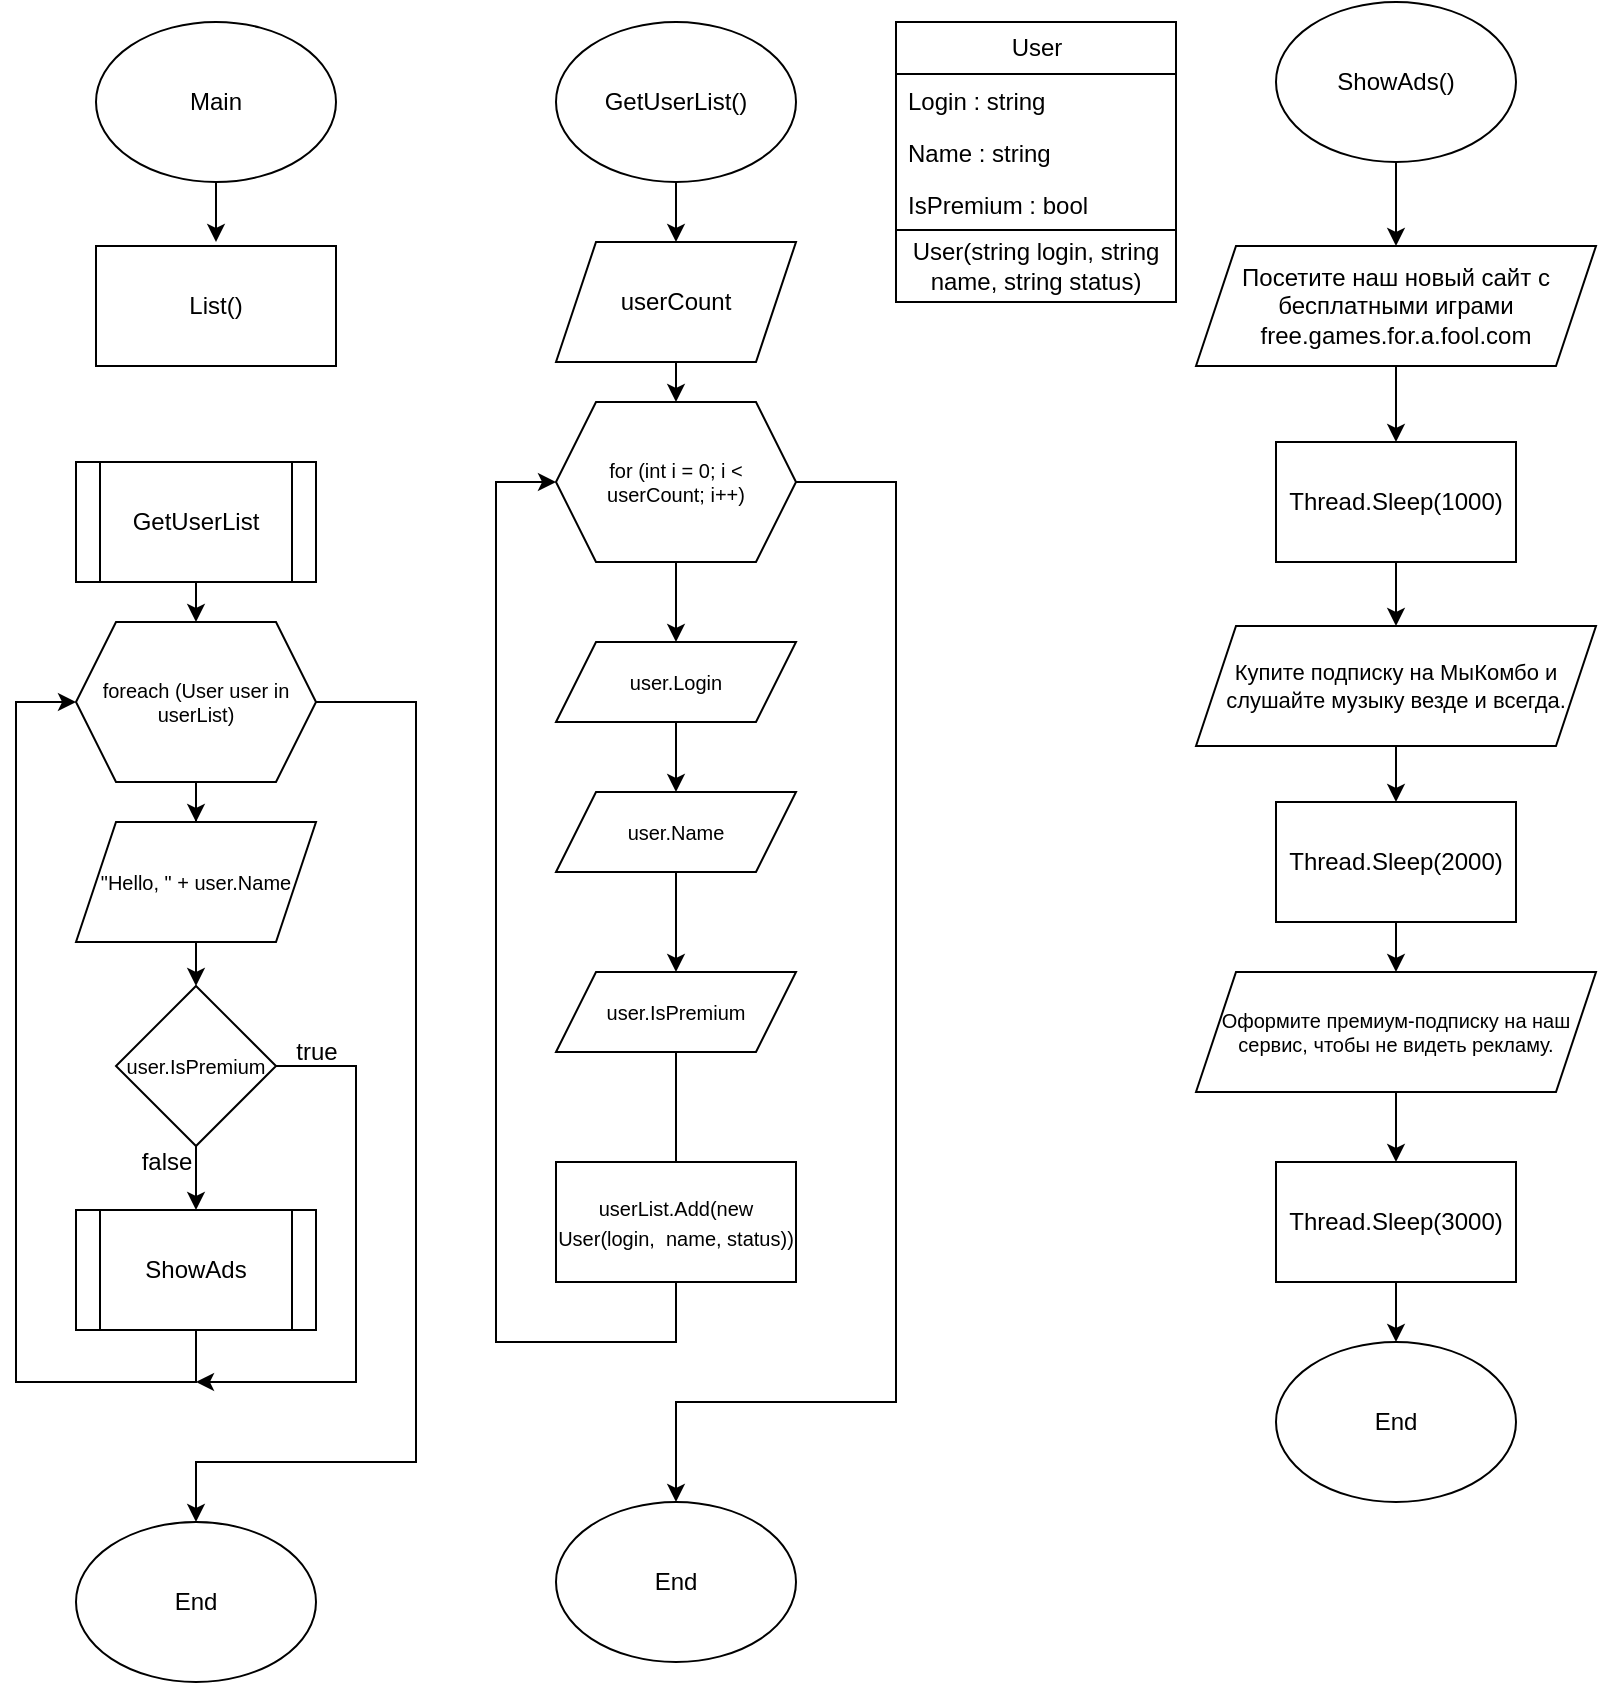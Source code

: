 <mxfile version="24.8.3">
  <diagram name="Page-1" id="2t1w9EjYc3GMAiw-3vW3">
    <mxGraphModel dx="954" dy="592" grid="1" gridSize="10" guides="1" tooltips="1" connect="1" arrows="1" fold="1" page="1" pageScale="1" pageWidth="827" pageHeight="1169" math="0" shadow="0">
      <root>
        <mxCell id="0" />
        <mxCell id="1" parent="0" />
        <mxCell id="fktOU1IL38EF21-Itv1q-1" value="Main" style="ellipse;whiteSpace=wrap;html=1;" vertex="1" parent="1">
          <mxGeometry x="70" y="70" width="120" height="80" as="geometry" />
        </mxCell>
        <mxCell id="fktOU1IL38EF21-Itv1q-41" value="" style="edgeStyle=orthogonalEdgeStyle;rounded=0;orthogonalLoop=1;jettySize=auto;html=1;" edge="1" parent="1" source="fktOU1IL38EF21-Itv1q-24" target="fktOU1IL38EF21-Itv1q-40">
          <mxGeometry relative="1" as="geometry" />
        </mxCell>
        <mxCell id="fktOU1IL38EF21-Itv1q-24" value="foreach (User user in userList)" style="shape=hexagon;perimeter=hexagonPerimeter2;whiteSpace=wrap;html=1;fixedSize=1;fontSize=10;" vertex="1" parent="1">
          <mxGeometry x="60" y="370" width="120" height="80" as="geometry" />
        </mxCell>
        <mxCell id="fktOU1IL38EF21-Itv1q-43" value="" style="edgeStyle=orthogonalEdgeStyle;rounded=0;orthogonalLoop=1;jettySize=auto;html=1;" edge="1" parent="1" source="fktOU1IL38EF21-Itv1q-25" target="fktOU1IL38EF21-Itv1q-38">
          <mxGeometry relative="1" as="geometry" />
        </mxCell>
        <mxCell id="fktOU1IL38EF21-Itv1q-25" value="user.IsPremium" style="rhombus;whiteSpace=wrap;html=1;fontSize=10;" vertex="1" parent="1">
          <mxGeometry x="80" y="552" width="80" height="80" as="geometry" />
        </mxCell>
        <mxCell id="fktOU1IL38EF21-Itv1q-31" value="" style="endArrow=classic;html=1;rounded=0;exitX=0.5;exitY=1;exitDx=0;exitDy=0;entryX=0.5;entryY=0;entryDx=0;entryDy=0;" edge="1" parent="1" target="fktOU1IL38EF21-Itv1q-24">
          <mxGeometry width="50" height="50" relative="1" as="geometry">
            <mxPoint x="120" y="350" as="sourcePoint" />
            <mxPoint x="270" y="440" as="targetPoint" />
          </mxGeometry>
        </mxCell>
        <mxCell id="fktOU1IL38EF21-Itv1q-34" value="" style="endArrow=classic;html=1;rounded=0;exitX=0.5;exitY=1;exitDx=0;exitDy=0;entryX=0.5;entryY=0;entryDx=0;entryDy=0;" edge="1" parent="1" source="fktOU1IL38EF21-Itv1q-1">
          <mxGeometry width="50" height="50" relative="1" as="geometry">
            <mxPoint x="230" y="380" as="sourcePoint" />
            <mxPoint x="130" y="180" as="targetPoint" />
          </mxGeometry>
        </mxCell>
        <mxCell id="fktOU1IL38EF21-Itv1q-35" value="End" style="ellipse;whiteSpace=wrap;html=1;" vertex="1" parent="1">
          <mxGeometry x="60" y="820" width="120" height="80" as="geometry" />
        </mxCell>
        <mxCell id="fktOU1IL38EF21-Itv1q-37" value="GetUserList" style="shape=process;whiteSpace=wrap;html=1;backgroundOutline=1;" vertex="1" parent="1">
          <mxGeometry x="60" y="290" width="120" height="60" as="geometry" />
        </mxCell>
        <mxCell id="fktOU1IL38EF21-Itv1q-38" value="ShowAds" style="shape=process;whiteSpace=wrap;html=1;backgroundOutline=1;" vertex="1" parent="1">
          <mxGeometry x="60" y="664" width="120" height="60" as="geometry" />
        </mxCell>
        <mxCell id="fktOU1IL38EF21-Itv1q-42" value="" style="edgeStyle=orthogonalEdgeStyle;rounded=0;orthogonalLoop=1;jettySize=auto;html=1;" edge="1" parent="1" source="fktOU1IL38EF21-Itv1q-40" target="fktOU1IL38EF21-Itv1q-25">
          <mxGeometry relative="1" as="geometry" />
        </mxCell>
        <mxCell id="fktOU1IL38EF21-Itv1q-40" value="&quot;Hello, &quot; + user.Name" style="shape=parallelogram;perimeter=parallelogramPerimeter;whiteSpace=wrap;html=1;fixedSize=1;fontSize=10;" vertex="1" parent="1">
          <mxGeometry x="60" y="470" width="120" height="60" as="geometry" />
        </mxCell>
        <mxCell id="fktOU1IL38EF21-Itv1q-44" value="true" style="text;html=1;align=center;verticalAlign=middle;resizable=0;points=[];autosize=1;strokeColor=none;fillColor=none;" vertex="1" parent="1">
          <mxGeometry x="160" y="570" width="40" height="30" as="geometry" />
        </mxCell>
        <mxCell id="fktOU1IL38EF21-Itv1q-45" value="false" style="text;html=1;align=center;verticalAlign=middle;resizable=0;points=[];autosize=1;strokeColor=none;fillColor=none;" vertex="1" parent="1">
          <mxGeometry x="80" y="625" width="50" height="30" as="geometry" />
        </mxCell>
        <mxCell id="fktOU1IL38EF21-Itv1q-46" value="" style="endArrow=classic;html=1;rounded=0;exitX=0.5;exitY=1;exitDx=0;exitDy=0;entryX=0;entryY=0.5;entryDx=0;entryDy=0;" edge="1" parent="1" source="fktOU1IL38EF21-Itv1q-38" target="fktOU1IL38EF21-Itv1q-24">
          <mxGeometry width="50" height="50" relative="1" as="geometry">
            <mxPoint x="300" y="620" as="sourcePoint" />
            <mxPoint x="350" y="570" as="targetPoint" />
            <Array as="points">
              <mxPoint x="120" y="750" />
              <mxPoint x="30" y="750" />
              <mxPoint x="30" y="410" />
            </Array>
          </mxGeometry>
        </mxCell>
        <mxCell id="fktOU1IL38EF21-Itv1q-47" value="" style="endArrow=classic;html=1;rounded=0;exitX=1;exitY=0.5;exitDx=0;exitDy=0;" edge="1" parent="1" source="fktOU1IL38EF21-Itv1q-25">
          <mxGeometry width="50" height="50" relative="1" as="geometry">
            <mxPoint x="300" y="620" as="sourcePoint" />
            <mxPoint x="120" y="750" as="targetPoint" />
            <Array as="points">
              <mxPoint x="200" y="592" />
              <mxPoint x="200" y="750" />
            </Array>
          </mxGeometry>
        </mxCell>
        <mxCell id="fktOU1IL38EF21-Itv1q-48" value="" style="endArrow=classic;html=1;rounded=0;exitX=1;exitY=0.5;exitDx=0;exitDy=0;entryX=0.5;entryY=0;entryDx=0;entryDy=0;" edge="1" parent="1" source="fktOU1IL38EF21-Itv1q-24" target="fktOU1IL38EF21-Itv1q-35">
          <mxGeometry width="50" height="50" relative="1" as="geometry">
            <mxPoint x="300" y="620" as="sourcePoint" />
            <mxPoint x="120" y="790" as="targetPoint" />
            <Array as="points">
              <mxPoint x="230" y="410" />
              <mxPoint x="230" y="790" />
              <mxPoint x="120" y="790" />
            </Array>
          </mxGeometry>
        </mxCell>
        <mxCell id="fktOU1IL38EF21-Itv1q-61" value="" style="edgeStyle=orthogonalEdgeStyle;rounded=0;orthogonalLoop=1;jettySize=auto;html=1;" edge="1" parent="1" source="fktOU1IL38EF21-Itv1q-50" target="fktOU1IL38EF21-Itv1q-51">
          <mxGeometry relative="1" as="geometry" />
        </mxCell>
        <mxCell id="fktOU1IL38EF21-Itv1q-50" value="ShowAds()" style="ellipse;whiteSpace=wrap;html=1;" vertex="1" parent="1">
          <mxGeometry x="660" y="60" width="120" height="80" as="geometry" />
        </mxCell>
        <mxCell id="fktOU1IL38EF21-Itv1q-63" value="" style="edgeStyle=orthogonalEdgeStyle;rounded=0;orthogonalLoop=1;jettySize=auto;html=1;" edge="1" parent="1" source="fktOU1IL38EF21-Itv1q-51" target="fktOU1IL38EF21-Itv1q-52">
          <mxGeometry relative="1" as="geometry" />
        </mxCell>
        <mxCell id="fktOU1IL38EF21-Itv1q-51" value="&lt;p&gt;Посетите наш новый сайт с бесплатными играми free.games.for.a.fool.com&lt;/p&gt;" style="shape=parallelogram;perimeter=parallelogramPerimeter;whiteSpace=wrap;html=1;fixedSize=1;" vertex="1" parent="1">
          <mxGeometry x="620" y="182" width="200" height="60" as="geometry" />
        </mxCell>
        <mxCell id="fktOU1IL38EF21-Itv1q-64" value="" style="edgeStyle=orthogonalEdgeStyle;rounded=0;orthogonalLoop=1;jettySize=auto;html=1;" edge="1" parent="1" source="fktOU1IL38EF21-Itv1q-52" target="fktOU1IL38EF21-Itv1q-53">
          <mxGeometry relative="1" as="geometry" />
        </mxCell>
        <mxCell id="fktOU1IL38EF21-Itv1q-52" value="&lt;p&gt;Thread&lt;span style=&quot;box-sizing: border-box; font-style: inherit; font-variant-caps: inherit; font-stretch: inherit; font-size: inherit; line-height: 1.4em; font-family: inherit; font-size-adjust: inherit; font-kerning: inherit; font-variant-alternates: inherit; font-variant-ligatures: inherit; font-variant-numeric: inherit; font-variant-east-asian: inherit; font-variant-position: inherit; font-feature-settings: inherit; font-optical-sizing: inherit; font-variation-settings: inherit;&quot; class=&quot;hljs-selector-class&quot;&gt;.Sleep&lt;/span&gt;(&lt;span style=&quot;box-sizing: border-box; font-style: inherit; font-variant-caps: inherit; font-stretch: inherit; font-size: inherit; line-height: 1.4em; font-family: inherit; font-size-adjust: inherit; font-kerning: inherit; font-variant-alternates: inherit; font-variant-ligatures: inherit; font-variant-numeric: inherit; font-variant-east-asian: inherit; font-variant-position: inherit; font-feature-settings: inherit; font-optical-sizing: inherit; font-variation-settings: inherit;&quot; class=&quot;hljs-number&quot;&gt;1000&lt;/span&gt;)&lt;/p&gt;" style="rounded=0;whiteSpace=wrap;html=1;" vertex="1" parent="1">
          <mxGeometry x="660" y="280" width="120" height="60" as="geometry" />
        </mxCell>
        <mxCell id="fktOU1IL38EF21-Itv1q-65" value="" style="edgeStyle=orthogonalEdgeStyle;rounded=0;orthogonalLoop=1;jettySize=auto;html=1;" edge="1" parent="1" source="fktOU1IL38EF21-Itv1q-53" target="fktOU1IL38EF21-Itv1q-54">
          <mxGeometry relative="1" as="geometry" />
        </mxCell>
        <mxCell id="fktOU1IL38EF21-Itv1q-53" value="&lt;p style=&quot;font-size: 11px;&quot;&gt;Купите подписку на МыКомбо и слушайте музыку везде и всегда.&lt;/p&gt;" style="shape=parallelogram;perimeter=parallelogramPerimeter;whiteSpace=wrap;html=1;fixedSize=1;" vertex="1" parent="1">
          <mxGeometry x="620" y="372" width="200" height="60" as="geometry" />
        </mxCell>
        <mxCell id="fktOU1IL38EF21-Itv1q-66" value="" style="edgeStyle=orthogonalEdgeStyle;rounded=0;orthogonalLoop=1;jettySize=auto;html=1;" edge="1" parent="1" source="fktOU1IL38EF21-Itv1q-54" target="fktOU1IL38EF21-Itv1q-55">
          <mxGeometry relative="1" as="geometry" />
        </mxCell>
        <mxCell id="fktOU1IL38EF21-Itv1q-54" value="&lt;p&gt;Thread&lt;span style=&quot;box-sizing: border-box; font-style: inherit; font-variant-caps: inherit; font-stretch: inherit; font-size: inherit; line-height: 1.4em; font-family: inherit; font-size-adjust: inherit; font-kerning: inherit; font-variant-alternates: inherit; font-variant-ligatures: inherit; font-variant-numeric: inherit; font-variant-east-asian: inherit; font-variant-position: inherit; font-feature-settings: inherit; font-optical-sizing: inherit; font-variation-settings: inherit;&quot; class=&quot;hljs-selector-class&quot;&gt;.Sleep&lt;/span&gt;(2&lt;span style=&quot;box-sizing: border-box; font-style: inherit; font-variant-caps: inherit; font-stretch: inherit; font-size: inherit; line-height: 1.4em; font-family: inherit; font-size-adjust: inherit; font-kerning: inherit; font-variant-alternates: inherit; font-variant-ligatures: inherit; font-variant-numeric: inherit; font-variant-east-asian: inherit; font-variant-position: inherit; font-feature-settings: inherit; font-optical-sizing: inherit; font-variation-settings: inherit;&quot; class=&quot;hljs-number&quot;&gt;000&lt;/span&gt;)&lt;/p&gt;" style="rounded=0;whiteSpace=wrap;html=1;" vertex="1" parent="1">
          <mxGeometry x="660" y="460" width="120" height="60" as="geometry" />
        </mxCell>
        <mxCell id="fktOU1IL38EF21-Itv1q-67" value="" style="edgeStyle=orthogonalEdgeStyle;rounded=0;orthogonalLoop=1;jettySize=auto;html=1;" edge="1" parent="1" source="fktOU1IL38EF21-Itv1q-55" target="fktOU1IL38EF21-Itv1q-56">
          <mxGeometry relative="1" as="geometry" />
        </mxCell>
        <mxCell id="fktOU1IL38EF21-Itv1q-55" value="&lt;p style=&quot;font-size: 10px;&quot;&gt;Оформите премиум-подписку на наш сервис, чтобы не видеть рекламу.&lt;/p&gt;" style="shape=parallelogram;perimeter=parallelogramPerimeter;whiteSpace=wrap;html=1;fixedSize=1;fontSize=10;" vertex="1" parent="1">
          <mxGeometry x="620" y="545" width="200" height="60" as="geometry" />
        </mxCell>
        <mxCell id="fktOU1IL38EF21-Itv1q-68" value="" style="edgeStyle=orthogonalEdgeStyle;rounded=0;orthogonalLoop=1;jettySize=auto;html=1;" edge="1" parent="1" source="fktOU1IL38EF21-Itv1q-56" target="fktOU1IL38EF21-Itv1q-57">
          <mxGeometry relative="1" as="geometry" />
        </mxCell>
        <mxCell id="fktOU1IL38EF21-Itv1q-56" value="&lt;p&gt;Thread&lt;span style=&quot;box-sizing: border-box; font-style: inherit; font-variant-caps: inherit; font-stretch: inherit; font-size: inherit; line-height: 1.4em; font-family: inherit; font-size-adjust: inherit; font-kerning: inherit; font-variant-alternates: inherit; font-variant-ligatures: inherit; font-variant-numeric: inherit; font-variant-east-asian: inherit; font-variant-position: inherit; font-feature-settings: inherit; font-optical-sizing: inherit; font-variation-settings: inherit;&quot; class=&quot;hljs-selector-class&quot;&gt;.Sleep&lt;/span&gt;(3&lt;span style=&quot;box-sizing: border-box; font-style: inherit; font-variant-caps: inherit; font-stretch: inherit; font-size: inherit; line-height: 1.4em; font-family: inherit; font-size-adjust: inherit; font-kerning: inherit; font-variant-alternates: inherit; font-variant-ligatures: inherit; font-variant-numeric: inherit; font-variant-east-asian: inherit; font-variant-position: inherit; font-feature-settings: inherit; font-optical-sizing: inherit; font-variation-settings: inherit;&quot; class=&quot;hljs-number&quot;&gt;000&lt;/span&gt;)&lt;/p&gt;" style="rounded=0;whiteSpace=wrap;html=1;" vertex="1" parent="1">
          <mxGeometry x="660" y="640" width="120" height="60" as="geometry" />
        </mxCell>
        <mxCell id="fktOU1IL38EF21-Itv1q-57" value="End" style="ellipse;whiteSpace=wrap;html=1;" vertex="1" parent="1">
          <mxGeometry x="660" y="730" width="120" height="80" as="geometry" />
        </mxCell>
        <mxCell id="fktOU1IL38EF21-Itv1q-69" value="GetUserList()" style="ellipse;whiteSpace=wrap;html=1;" vertex="1" parent="1">
          <mxGeometry x="300" y="70" width="120" height="80" as="geometry" />
        </mxCell>
        <mxCell id="fktOU1IL38EF21-Itv1q-70" value="" style="edgeStyle=orthogonalEdgeStyle;rounded=0;orthogonalLoop=1;jettySize=auto;html=1;" edge="1" parent="1" source="fktOU1IL38EF21-Itv1q-71" target="fktOU1IL38EF21-Itv1q-80">
          <mxGeometry relative="1" as="geometry" />
        </mxCell>
        <mxCell id="fktOU1IL38EF21-Itv1q-71" value="for (int i = 0; i &amp;lt; userCount; i++)" style="shape=hexagon;perimeter=hexagonPerimeter2;whiteSpace=wrap;html=1;fixedSize=1;fontSize=10;" vertex="1" parent="1">
          <mxGeometry x="300" y="260" width="120" height="80" as="geometry" />
        </mxCell>
        <mxCell id="fktOU1IL38EF21-Itv1q-74" value="" style="endArrow=classic;html=1;rounded=0;exitX=0.5;exitY=1;exitDx=0;exitDy=0;entryX=0.5;entryY=0;entryDx=0;entryDy=0;" edge="1" parent="1" target="fktOU1IL38EF21-Itv1q-71">
          <mxGeometry width="50" height="50" relative="1" as="geometry">
            <mxPoint x="360" y="240" as="sourcePoint" />
            <mxPoint x="510" y="330" as="targetPoint" />
          </mxGeometry>
        </mxCell>
        <mxCell id="fktOU1IL38EF21-Itv1q-75" value="" style="endArrow=classic;html=1;rounded=0;exitX=0.5;exitY=1;exitDx=0;exitDy=0;entryX=0.5;entryY=0;entryDx=0;entryDy=0;" edge="1" parent="1" source="fktOU1IL38EF21-Itv1q-69">
          <mxGeometry width="50" height="50" relative="1" as="geometry">
            <mxPoint x="460" y="380" as="sourcePoint" />
            <mxPoint x="360" y="180" as="targetPoint" />
          </mxGeometry>
        </mxCell>
        <mxCell id="fktOU1IL38EF21-Itv1q-76" value="End" style="ellipse;whiteSpace=wrap;html=1;" vertex="1" parent="1">
          <mxGeometry x="300" y="810" width="120" height="80" as="geometry" />
        </mxCell>
        <mxCell id="fktOU1IL38EF21-Itv1q-92" value="" style="edgeStyle=orthogonalEdgeStyle;rounded=0;orthogonalLoop=1;jettySize=auto;html=1;" edge="1" parent="1" source="fktOU1IL38EF21-Itv1q-80" target="fktOU1IL38EF21-Itv1q-88">
          <mxGeometry relative="1" as="geometry" />
        </mxCell>
        <mxCell id="fktOU1IL38EF21-Itv1q-80" value="user.Login" style="shape=parallelogram;perimeter=parallelogramPerimeter;whiteSpace=wrap;html=1;fixedSize=1;fontSize=10;" vertex="1" parent="1">
          <mxGeometry x="300" y="380" width="120" height="40" as="geometry" />
        </mxCell>
        <mxCell id="fktOU1IL38EF21-Itv1q-83" value="" style="endArrow=classic;html=1;rounded=0;exitX=0.5;exitY=1;exitDx=0;exitDy=0;entryX=0;entryY=0.5;entryDx=0;entryDy=0;" edge="1" parent="1" source="fktOU1IL38EF21-Itv1q-89" target="fktOU1IL38EF21-Itv1q-71">
          <mxGeometry width="50" height="50" relative="1" as="geometry">
            <mxPoint x="360" y="614" as="sourcePoint" />
            <mxPoint x="590" y="460" as="targetPoint" />
            <Array as="points">
              <mxPoint x="360" y="730" />
              <mxPoint x="270" y="730" />
              <mxPoint x="270" y="300" />
            </Array>
          </mxGeometry>
        </mxCell>
        <mxCell id="fktOU1IL38EF21-Itv1q-85" value="" style="endArrow=classic;html=1;rounded=0;exitX=1;exitY=0.5;exitDx=0;exitDy=0;entryX=0.5;entryY=0;entryDx=0;entryDy=0;" edge="1" parent="1" source="fktOU1IL38EF21-Itv1q-71" target="fktOU1IL38EF21-Itv1q-76">
          <mxGeometry width="50" height="50" relative="1" as="geometry">
            <mxPoint x="540" y="510" as="sourcePoint" />
            <mxPoint x="360" y="680" as="targetPoint" />
            <Array as="points">
              <mxPoint x="470" y="300" />
              <mxPoint x="470" y="760" />
              <mxPoint x="360" y="760" />
            </Array>
          </mxGeometry>
        </mxCell>
        <mxCell id="fktOU1IL38EF21-Itv1q-86" value="userCount" style="shape=parallelogram;perimeter=parallelogramPerimeter;whiteSpace=wrap;html=1;fixedSize=1;" vertex="1" parent="1">
          <mxGeometry x="300" y="180" width="120" height="60" as="geometry" />
        </mxCell>
        <mxCell id="fktOU1IL38EF21-Itv1q-87" value="&lt;span style=&quot;font-size: 10px;&quot;&gt;userList.Add(new User(login, &amp;nbsp;name, status))&lt;/span&gt;" style="rounded=0;whiteSpace=wrap;html=1;" vertex="1" parent="1">
          <mxGeometry x="300" y="640" width="120" height="60" as="geometry" />
        </mxCell>
        <mxCell id="fktOU1IL38EF21-Itv1q-93" value="" style="edgeStyle=orthogonalEdgeStyle;rounded=0;orthogonalLoop=1;jettySize=auto;html=1;" edge="1" parent="1" source="fktOU1IL38EF21-Itv1q-88" target="fktOU1IL38EF21-Itv1q-89">
          <mxGeometry relative="1" as="geometry" />
        </mxCell>
        <mxCell id="fktOU1IL38EF21-Itv1q-88" value="user.Name" style="shape=parallelogram;perimeter=parallelogramPerimeter;whiteSpace=wrap;html=1;fixedSize=1;fontSize=10;" vertex="1" parent="1">
          <mxGeometry x="300" y="455" width="120" height="40" as="geometry" />
        </mxCell>
        <mxCell id="fktOU1IL38EF21-Itv1q-89" value="user.IsPremium" style="shape=parallelogram;perimeter=parallelogramPerimeter;whiteSpace=wrap;html=1;fixedSize=1;fontSize=10;" vertex="1" parent="1">
          <mxGeometry x="300" y="545" width="120" height="40" as="geometry" />
        </mxCell>
        <mxCell id="fktOU1IL38EF21-Itv1q-95" value="" style="group" vertex="1" connectable="0" parent="1">
          <mxGeometry x="470" y="70" width="140" height="140" as="geometry" />
        </mxCell>
        <mxCell id="fktOU1IL38EF21-Itv1q-16" value="User" style="swimlane;fontStyle=0;childLayout=stackLayout;horizontal=1;startSize=26;fillColor=none;horizontalStack=0;resizeParent=1;resizeParentMax=0;resizeLast=0;collapsible=1;marginBottom=0;html=1;" vertex="1" parent="fktOU1IL38EF21-Itv1q-95">
          <mxGeometry width="140" height="104" as="geometry" />
        </mxCell>
        <mxCell id="fktOU1IL38EF21-Itv1q-17" value="Login : string" style="text;strokeColor=none;fillColor=none;align=left;verticalAlign=top;spacingLeft=4;spacingRight=4;overflow=hidden;rotatable=0;points=[[0,0.5],[1,0.5]];portConstraint=eastwest;whiteSpace=wrap;html=1;" vertex="1" parent="fktOU1IL38EF21-Itv1q-16">
          <mxGeometry y="26" width="140" height="26" as="geometry" />
        </mxCell>
        <mxCell id="fktOU1IL38EF21-Itv1q-18" value="Name : string" style="text;strokeColor=none;fillColor=none;align=left;verticalAlign=top;spacingLeft=4;spacingRight=4;overflow=hidden;rotatable=0;points=[[0,0.5],[1,0.5]];portConstraint=eastwest;whiteSpace=wrap;html=1;" vertex="1" parent="fktOU1IL38EF21-Itv1q-16">
          <mxGeometry y="52" width="140" height="26" as="geometry" />
        </mxCell>
        <mxCell id="fktOU1IL38EF21-Itv1q-19" value="IsPremium : bool" style="text;strokeColor=none;fillColor=none;align=left;verticalAlign=top;spacingLeft=4;spacingRight=4;overflow=hidden;rotatable=0;points=[[0,0.5],[1,0.5]];portConstraint=eastwest;whiteSpace=wrap;html=1;" vertex="1" parent="fktOU1IL38EF21-Itv1q-16">
          <mxGeometry y="78" width="140" height="26" as="geometry" />
        </mxCell>
        <mxCell id="fktOU1IL38EF21-Itv1q-94" value="User(string login, string name, string status)" style="rounded=0;whiteSpace=wrap;html=1;" vertex="1" parent="fktOU1IL38EF21-Itv1q-95">
          <mxGeometry y="104" width="140" height="36" as="geometry" />
        </mxCell>
        <mxCell id="fktOU1IL38EF21-Itv1q-96" value="List()" style="rounded=0;whiteSpace=wrap;html=1;" vertex="1" parent="1">
          <mxGeometry x="70" y="182" width="120" height="60" as="geometry" />
        </mxCell>
      </root>
    </mxGraphModel>
  </diagram>
</mxfile>
